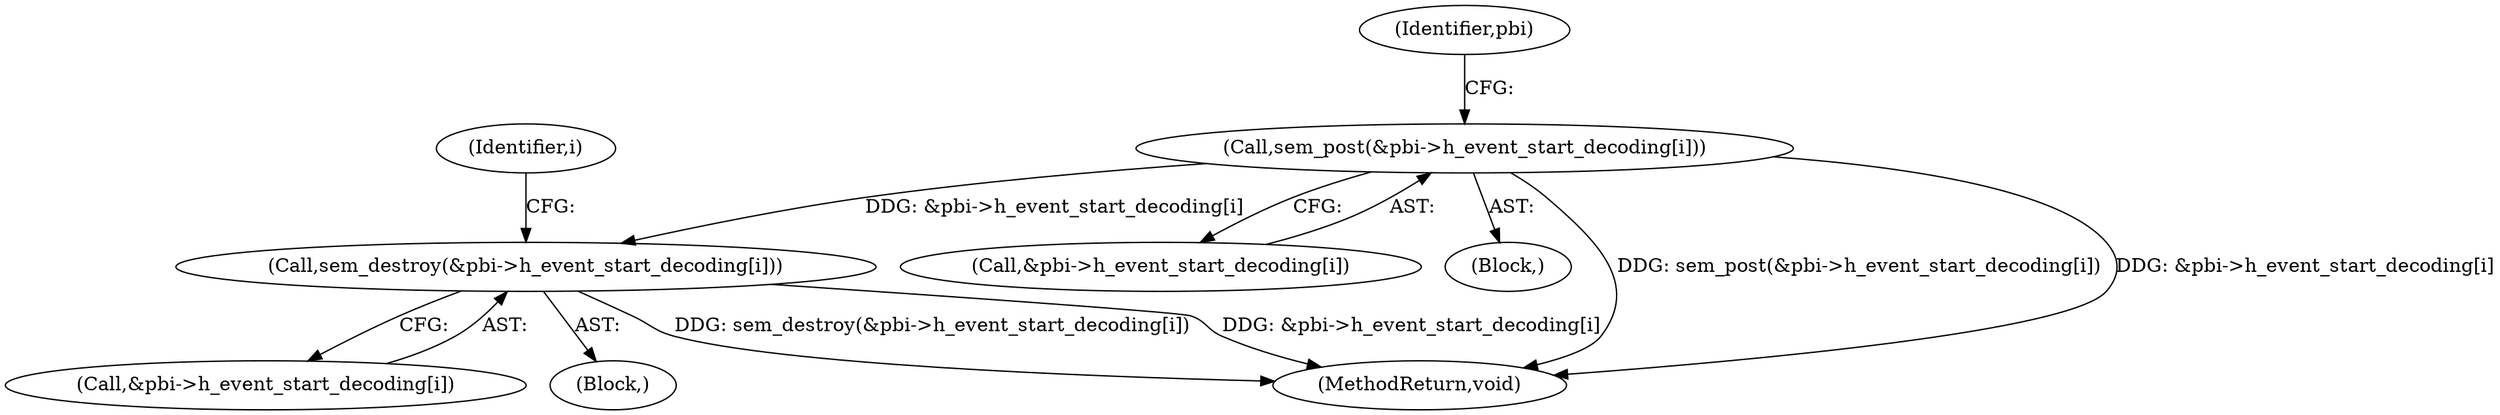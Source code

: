 digraph "0_Android_6886e8e0a9db2dbad723dc37a548233e004b33bc_2@pointer" {
"1000128" [label="(Call,sem_post(&pbi->h_event_start_decoding[i]))"];
"1000154" [label="(Call,sem_destroy(&pbi->h_event_start_decoding[i]))"];
"1000155" [label="(Call,&pbi->h_event_start_decoding[i])"];
"1000154" [label="(Call,sem_destroy(&pbi->h_event_start_decoding[i]))"];
"1000128" [label="(Call,sem_post(&pbi->h_event_start_decoding[i]))"];
"1000138" [label="(Identifier,pbi)"];
"1000153" [label="(Block,)"];
"1000152" [label="(Identifier,i)"];
"1000129" [label="(Call,&pbi->h_event_start_decoding[i])"];
"1000127" [label="(Block,)"];
"1000209" [label="(MethodReturn,void)"];
"1000128" -> "1000127"  [label="AST: "];
"1000128" -> "1000129"  [label="CFG: "];
"1000129" -> "1000128"  [label="AST: "];
"1000138" -> "1000128"  [label="CFG: "];
"1000128" -> "1000209"  [label="DDG: sem_post(&pbi->h_event_start_decoding[i])"];
"1000128" -> "1000209"  [label="DDG: &pbi->h_event_start_decoding[i]"];
"1000128" -> "1000154"  [label="DDG: &pbi->h_event_start_decoding[i]"];
"1000154" -> "1000153"  [label="AST: "];
"1000154" -> "1000155"  [label="CFG: "];
"1000155" -> "1000154"  [label="AST: "];
"1000152" -> "1000154"  [label="CFG: "];
"1000154" -> "1000209"  [label="DDG: sem_destroy(&pbi->h_event_start_decoding[i])"];
"1000154" -> "1000209"  [label="DDG: &pbi->h_event_start_decoding[i]"];
}
